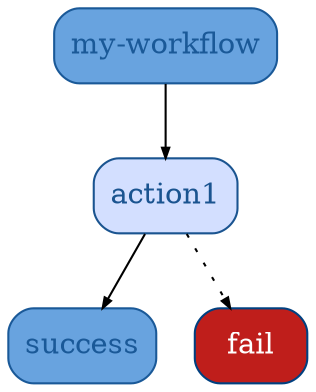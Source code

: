 digraph G {
  1 [ label="my-workflow" fillcolor="#68A3DF" color="#1A5998" shape="box" fontcolor="#1A5998" style="rounded,filled" ];
  2 [ label="action1" fillcolor="#D3DFFF" color="#1A5490" shape="box" fontcolor="#1A5490" style="rounded,filled" ];
  3 [ label="success" fillcolor="#68A3DF" color="#1A5998" shape="box" fontcolor="#1A5998" style="rounded,filled" ];
  4 [ label="fail" fillcolor="#BF1E1B" color="#004080" shape="box" fontcolor="#FFFFFF" style="rounded,filled" ];
  1 -> 2 [ label="" fontsize="7.0" style="solid" arrowsize="0.5" ];
  2 -> 3 [ label="" fontsize="7.0" style="solid" arrowsize="0.5" ];
  2 -> 4 [ label="" fontsize="7.0" style="dotted" arrowsize="0.5" ];
}
